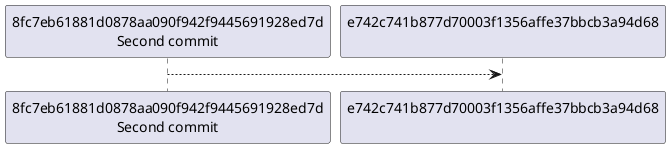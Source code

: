 @startuml
"8fc7eb61881d0878aa090f942f9445691928ed7d\nSecond commit" --> "e742c741b877d70003f1356affe37bbcb3a94d68\n"
@enduml
